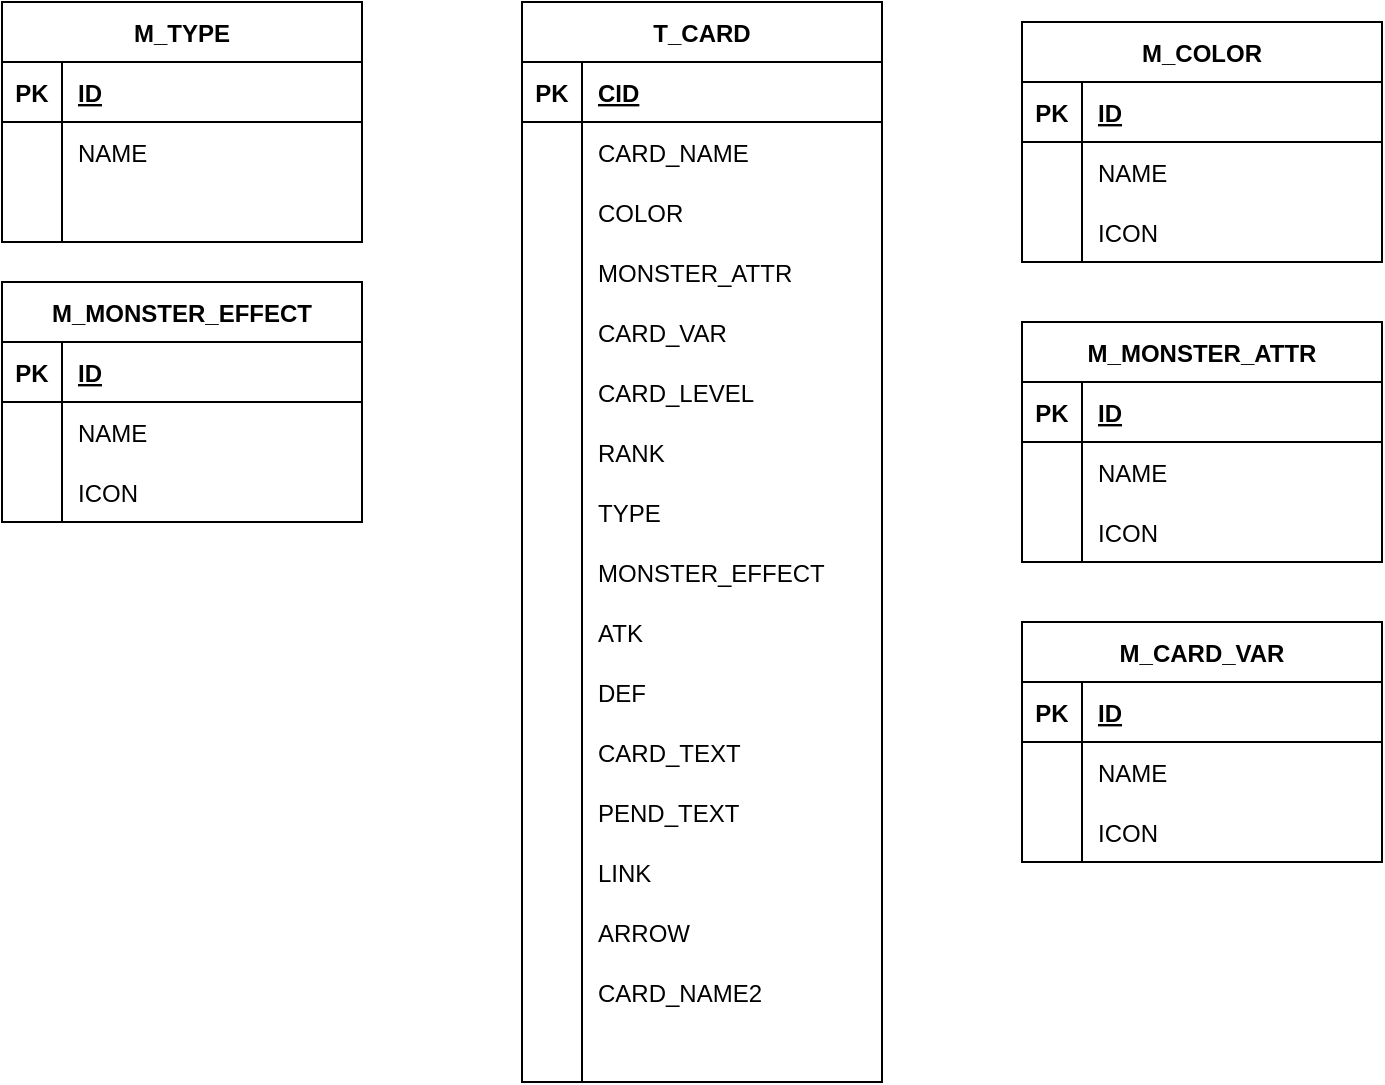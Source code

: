 <mxfile version="13.5.5" type="github">
  <diagram id="4AmQsNq8FdGpHhvC-Zwb" name="ページ1">
    <mxGraphModel dx="824" dy="885" grid="1" gridSize="10" guides="1" tooltips="1" connect="1" arrows="1" fold="1" page="1" pageScale="1" pageWidth="827" pageHeight="1169" math="0" shadow="0">
      <root>
        <mxCell id="0" />
        <mxCell id="1" parent="0" />
        <mxCell id="8kAUyr-kKLebmbYD-KWL-60" value="M_COLOR" style="shape=table;startSize=30;container=1;collapsible=1;childLayout=tableLayout;fixedRows=1;rowLines=0;fontStyle=1;align=center;resizeLast=1;" vertex="1" parent="1">
          <mxGeometry x="600" y="130" width="180" height="120" as="geometry" />
        </mxCell>
        <mxCell id="8kAUyr-kKLebmbYD-KWL-61" value="" style="shape=partialRectangle;collapsible=0;dropTarget=0;pointerEvents=0;fillColor=none;top=0;left=0;bottom=1;right=0;points=[[0,0.5],[1,0.5]];portConstraint=eastwest;" vertex="1" parent="8kAUyr-kKLebmbYD-KWL-60">
          <mxGeometry y="30" width="180" height="30" as="geometry" />
        </mxCell>
        <mxCell id="8kAUyr-kKLebmbYD-KWL-62" value="PK" style="shape=partialRectangle;connectable=0;fillColor=none;top=0;left=0;bottom=0;right=0;fontStyle=1;overflow=hidden;" vertex="1" parent="8kAUyr-kKLebmbYD-KWL-61">
          <mxGeometry width="30" height="30" as="geometry" />
        </mxCell>
        <mxCell id="8kAUyr-kKLebmbYD-KWL-63" value="ID" style="shape=partialRectangle;connectable=0;fillColor=none;top=0;left=0;bottom=0;right=0;align=left;spacingLeft=6;fontStyle=5;overflow=hidden;" vertex="1" parent="8kAUyr-kKLebmbYD-KWL-61">
          <mxGeometry x="30" width="150" height="30" as="geometry" />
        </mxCell>
        <mxCell id="8kAUyr-kKLebmbYD-KWL-64" value="" style="shape=partialRectangle;collapsible=0;dropTarget=0;pointerEvents=0;fillColor=none;top=0;left=0;bottom=0;right=0;points=[[0,0.5],[1,0.5]];portConstraint=eastwest;" vertex="1" parent="8kAUyr-kKLebmbYD-KWL-60">
          <mxGeometry y="60" width="180" height="30" as="geometry" />
        </mxCell>
        <mxCell id="8kAUyr-kKLebmbYD-KWL-65" value="" style="shape=partialRectangle;connectable=0;fillColor=none;top=0;left=0;bottom=0;right=0;editable=1;overflow=hidden;" vertex="1" parent="8kAUyr-kKLebmbYD-KWL-64">
          <mxGeometry width="30" height="30" as="geometry" />
        </mxCell>
        <mxCell id="8kAUyr-kKLebmbYD-KWL-66" value="NAME" style="shape=partialRectangle;connectable=0;fillColor=none;top=0;left=0;bottom=0;right=0;align=left;spacingLeft=6;overflow=hidden;" vertex="1" parent="8kAUyr-kKLebmbYD-KWL-64">
          <mxGeometry x="30" width="150" height="30" as="geometry" />
        </mxCell>
        <mxCell id="8kAUyr-kKLebmbYD-KWL-67" value="" style="shape=partialRectangle;collapsible=0;dropTarget=0;pointerEvents=0;fillColor=none;top=0;left=0;bottom=0;right=0;points=[[0,0.5],[1,0.5]];portConstraint=eastwest;" vertex="1" parent="8kAUyr-kKLebmbYD-KWL-60">
          <mxGeometry y="90" width="180" height="30" as="geometry" />
        </mxCell>
        <mxCell id="8kAUyr-kKLebmbYD-KWL-68" value="" style="shape=partialRectangle;connectable=0;fillColor=none;top=0;left=0;bottom=0;right=0;editable=1;overflow=hidden;" vertex="1" parent="8kAUyr-kKLebmbYD-KWL-67">
          <mxGeometry width="30" height="30" as="geometry" />
        </mxCell>
        <mxCell id="8kAUyr-kKLebmbYD-KWL-69" value="ICON" style="shape=partialRectangle;connectable=0;fillColor=none;top=0;left=0;bottom=0;right=0;align=left;spacingLeft=6;overflow=hidden;" vertex="1" parent="8kAUyr-kKLebmbYD-KWL-67">
          <mxGeometry x="30" width="150" height="30" as="geometry" />
        </mxCell>
        <mxCell id="8kAUyr-kKLebmbYD-KWL-73" value="M_MONSTER_ATTR" style="shape=table;startSize=30;container=1;collapsible=1;childLayout=tableLayout;fixedRows=1;rowLines=0;fontStyle=1;align=center;resizeLast=1;" vertex="1" parent="1">
          <mxGeometry x="600" y="280" width="180" height="120" as="geometry" />
        </mxCell>
        <mxCell id="8kAUyr-kKLebmbYD-KWL-74" value="" style="shape=partialRectangle;collapsible=0;dropTarget=0;pointerEvents=0;fillColor=none;top=0;left=0;bottom=1;right=0;points=[[0,0.5],[1,0.5]];portConstraint=eastwest;" vertex="1" parent="8kAUyr-kKLebmbYD-KWL-73">
          <mxGeometry y="30" width="180" height="30" as="geometry" />
        </mxCell>
        <mxCell id="8kAUyr-kKLebmbYD-KWL-75" value="PK" style="shape=partialRectangle;connectable=0;fillColor=none;top=0;left=0;bottom=0;right=0;fontStyle=1;overflow=hidden;" vertex="1" parent="8kAUyr-kKLebmbYD-KWL-74">
          <mxGeometry width="30" height="30" as="geometry" />
        </mxCell>
        <mxCell id="8kAUyr-kKLebmbYD-KWL-76" value="ID" style="shape=partialRectangle;connectable=0;fillColor=none;top=0;left=0;bottom=0;right=0;align=left;spacingLeft=6;fontStyle=5;overflow=hidden;" vertex="1" parent="8kAUyr-kKLebmbYD-KWL-74">
          <mxGeometry x="30" width="150" height="30" as="geometry" />
        </mxCell>
        <mxCell id="8kAUyr-kKLebmbYD-KWL-77" value="" style="shape=partialRectangle;collapsible=0;dropTarget=0;pointerEvents=0;fillColor=none;top=0;left=0;bottom=0;right=0;points=[[0,0.5],[1,0.5]];portConstraint=eastwest;" vertex="1" parent="8kAUyr-kKLebmbYD-KWL-73">
          <mxGeometry y="60" width="180" height="30" as="geometry" />
        </mxCell>
        <mxCell id="8kAUyr-kKLebmbYD-KWL-78" value="" style="shape=partialRectangle;connectable=0;fillColor=none;top=0;left=0;bottom=0;right=0;editable=1;overflow=hidden;" vertex="1" parent="8kAUyr-kKLebmbYD-KWL-77">
          <mxGeometry width="30" height="30" as="geometry" />
        </mxCell>
        <mxCell id="8kAUyr-kKLebmbYD-KWL-79" value="NAME" style="shape=partialRectangle;connectable=0;fillColor=none;top=0;left=0;bottom=0;right=0;align=left;spacingLeft=6;overflow=hidden;" vertex="1" parent="8kAUyr-kKLebmbYD-KWL-77">
          <mxGeometry x="30" width="150" height="30" as="geometry" />
        </mxCell>
        <mxCell id="8kAUyr-kKLebmbYD-KWL-80" value="" style="shape=partialRectangle;collapsible=0;dropTarget=0;pointerEvents=0;fillColor=none;top=0;left=0;bottom=0;right=0;points=[[0,0.5],[1,0.5]];portConstraint=eastwest;" vertex="1" parent="8kAUyr-kKLebmbYD-KWL-73">
          <mxGeometry y="90" width="180" height="30" as="geometry" />
        </mxCell>
        <mxCell id="8kAUyr-kKLebmbYD-KWL-81" value="" style="shape=partialRectangle;connectable=0;fillColor=none;top=0;left=0;bottom=0;right=0;editable=1;overflow=hidden;" vertex="1" parent="8kAUyr-kKLebmbYD-KWL-80">
          <mxGeometry width="30" height="30" as="geometry" />
        </mxCell>
        <mxCell id="8kAUyr-kKLebmbYD-KWL-82" value="ICON" style="shape=partialRectangle;connectable=0;fillColor=none;top=0;left=0;bottom=0;right=0;align=left;spacingLeft=6;overflow=hidden;" vertex="1" parent="8kAUyr-kKLebmbYD-KWL-80">
          <mxGeometry x="30" width="150" height="30" as="geometry" />
        </mxCell>
        <mxCell id="8kAUyr-kKLebmbYD-KWL-83" value="M_CARD_VAR" style="shape=table;startSize=30;container=1;collapsible=1;childLayout=tableLayout;fixedRows=1;rowLines=0;fontStyle=1;align=center;resizeLast=1;" vertex="1" parent="1">
          <mxGeometry x="600" y="430" width="180" height="120" as="geometry" />
        </mxCell>
        <mxCell id="8kAUyr-kKLebmbYD-KWL-84" value="" style="shape=partialRectangle;collapsible=0;dropTarget=0;pointerEvents=0;fillColor=none;top=0;left=0;bottom=1;right=0;points=[[0,0.5],[1,0.5]];portConstraint=eastwest;" vertex="1" parent="8kAUyr-kKLebmbYD-KWL-83">
          <mxGeometry y="30" width="180" height="30" as="geometry" />
        </mxCell>
        <mxCell id="8kAUyr-kKLebmbYD-KWL-85" value="PK" style="shape=partialRectangle;connectable=0;fillColor=none;top=0;left=0;bottom=0;right=0;fontStyle=1;overflow=hidden;" vertex="1" parent="8kAUyr-kKLebmbYD-KWL-84">
          <mxGeometry width="30" height="30" as="geometry" />
        </mxCell>
        <mxCell id="8kAUyr-kKLebmbYD-KWL-86" value="ID" style="shape=partialRectangle;connectable=0;fillColor=none;top=0;left=0;bottom=0;right=0;align=left;spacingLeft=6;fontStyle=5;overflow=hidden;" vertex="1" parent="8kAUyr-kKLebmbYD-KWL-84">
          <mxGeometry x="30" width="150" height="30" as="geometry" />
        </mxCell>
        <mxCell id="8kAUyr-kKLebmbYD-KWL-87" value="" style="shape=partialRectangle;collapsible=0;dropTarget=0;pointerEvents=0;fillColor=none;top=0;left=0;bottom=0;right=0;points=[[0,0.5],[1,0.5]];portConstraint=eastwest;" vertex="1" parent="8kAUyr-kKLebmbYD-KWL-83">
          <mxGeometry y="60" width="180" height="30" as="geometry" />
        </mxCell>
        <mxCell id="8kAUyr-kKLebmbYD-KWL-88" value="" style="shape=partialRectangle;connectable=0;fillColor=none;top=0;left=0;bottom=0;right=0;editable=1;overflow=hidden;" vertex="1" parent="8kAUyr-kKLebmbYD-KWL-87">
          <mxGeometry width="30" height="30" as="geometry" />
        </mxCell>
        <mxCell id="8kAUyr-kKLebmbYD-KWL-89" value="NAME" style="shape=partialRectangle;connectable=0;fillColor=none;top=0;left=0;bottom=0;right=0;align=left;spacingLeft=6;overflow=hidden;" vertex="1" parent="8kAUyr-kKLebmbYD-KWL-87">
          <mxGeometry x="30" width="150" height="30" as="geometry" />
        </mxCell>
        <mxCell id="8kAUyr-kKLebmbYD-KWL-90" value="" style="shape=partialRectangle;collapsible=0;dropTarget=0;pointerEvents=0;fillColor=none;top=0;left=0;bottom=0;right=0;points=[[0,0.5],[1,0.5]];portConstraint=eastwest;" vertex="1" parent="8kAUyr-kKLebmbYD-KWL-83">
          <mxGeometry y="90" width="180" height="30" as="geometry" />
        </mxCell>
        <mxCell id="8kAUyr-kKLebmbYD-KWL-91" value="" style="shape=partialRectangle;connectable=0;fillColor=none;top=0;left=0;bottom=0;right=0;editable=1;overflow=hidden;" vertex="1" parent="8kAUyr-kKLebmbYD-KWL-90">
          <mxGeometry width="30" height="30" as="geometry" />
        </mxCell>
        <mxCell id="8kAUyr-kKLebmbYD-KWL-92" value="ICON" style="shape=partialRectangle;connectable=0;fillColor=none;top=0;left=0;bottom=0;right=0;align=left;spacingLeft=6;overflow=hidden;" vertex="1" parent="8kAUyr-kKLebmbYD-KWL-90">
          <mxGeometry x="30" width="150" height="30" as="geometry" />
        </mxCell>
        <mxCell id="8kAUyr-kKLebmbYD-KWL-93" value="M_TYPE" style="shape=table;startSize=30;container=1;collapsible=1;childLayout=tableLayout;fixedRows=1;rowLines=0;fontStyle=1;align=center;resizeLast=1;" vertex="1" parent="1">
          <mxGeometry x="90" y="120" width="180" height="120" as="geometry" />
        </mxCell>
        <mxCell id="8kAUyr-kKLebmbYD-KWL-94" value="" style="shape=partialRectangle;collapsible=0;dropTarget=0;pointerEvents=0;fillColor=none;top=0;left=0;bottom=1;right=0;points=[[0,0.5],[1,0.5]];portConstraint=eastwest;" vertex="1" parent="8kAUyr-kKLebmbYD-KWL-93">
          <mxGeometry y="30" width="180" height="30" as="geometry" />
        </mxCell>
        <mxCell id="8kAUyr-kKLebmbYD-KWL-95" value="PK" style="shape=partialRectangle;connectable=0;fillColor=none;top=0;left=0;bottom=0;right=0;fontStyle=1;overflow=hidden;" vertex="1" parent="8kAUyr-kKLebmbYD-KWL-94">
          <mxGeometry width="30" height="30" as="geometry" />
        </mxCell>
        <mxCell id="8kAUyr-kKLebmbYD-KWL-96" value="ID" style="shape=partialRectangle;connectable=0;fillColor=none;top=0;left=0;bottom=0;right=0;align=left;spacingLeft=6;fontStyle=5;overflow=hidden;" vertex="1" parent="8kAUyr-kKLebmbYD-KWL-94">
          <mxGeometry x="30" width="150" height="30" as="geometry" />
        </mxCell>
        <mxCell id="8kAUyr-kKLebmbYD-KWL-97" value="" style="shape=partialRectangle;collapsible=0;dropTarget=0;pointerEvents=0;fillColor=none;top=0;left=0;bottom=0;right=0;points=[[0,0.5],[1,0.5]];portConstraint=eastwest;" vertex="1" parent="8kAUyr-kKLebmbYD-KWL-93">
          <mxGeometry y="60" width="180" height="30" as="geometry" />
        </mxCell>
        <mxCell id="8kAUyr-kKLebmbYD-KWL-98" value="" style="shape=partialRectangle;connectable=0;fillColor=none;top=0;left=0;bottom=0;right=0;editable=1;overflow=hidden;" vertex="1" parent="8kAUyr-kKLebmbYD-KWL-97">
          <mxGeometry width="30" height="30" as="geometry" />
        </mxCell>
        <mxCell id="8kAUyr-kKLebmbYD-KWL-99" value="NAME" style="shape=partialRectangle;connectable=0;fillColor=none;top=0;left=0;bottom=0;right=0;align=left;spacingLeft=6;overflow=hidden;" vertex="1" parent="8kAUyr-kKLebmbYD-KWL-97">
          <mxGeometry x="30" width="150" height="30" as="geometry" />
        </mxCell>
        <mxCell id="8kAUyr-kKLebmbYD-KWL-100" value="" style="shape=partialRectangle;collapsible=0;dropTarget=0;pointerEvents=0;fillColor=none;top=0;left=0;bottom=0;right=0;points=[[0,0.5],[1,0.5]];portConstraint=eastwest;" vertex="1" parent="8kAUyr-kKLebmbYD-KWL-93">
          <mxGeometry y="90" width="180" height="30" as="geometry" />
        </mxCell>
        <mxCell id="8kAUyr-kKLebmbYD-KWL-101" value="" style="shape=partialRectangle;connectable=0;fillColor=none;top=0;left=0;bottom=0;right=0;editable=1;overflow=hidden;" vertex="1" parent="8kAUyr-kKLebmbYD-KWL-100">
          <mxGeometry width="30" height="30" as="geometry" />
        </mxCell>
        <mxCell id="8kAUyr-kKLebmbYD-KWL-102" value="" style="shape=partialRectangle;connectable=0;fillColor=none;top=0;left=0;bottom=0;right=0;align=left;spacingLeft=6;overflow=hidden;" vertex="1" parent="8kAUyr-kKLebmbYD-KWL-100">
          <mxGeometry x="30" width="150" height="30" as="geometry" />
        </mxCell>
        <mxCell id="8kAUyr-kKLebmbYD-KWL-103" value="M_MONSTER_EFFECT" style="shape=table;startSize=30;container=1;collapsible=1;childLayout=tableLayout;fixedRows=1;rowLines=0;fontStyle=1;align=center;resizeLast=1;" vertex="1" parent="1">
          <mxGeometry x="90" y="260" width="180" height="120" as="geometry" />
        </mxCell>
        <mxCell id="8kAUyr-kKLebmbYD-KWL-104" value="" style="shape=partialRectangle;collapsible=0;dropTarget=0;pointerEvents=0;fillColor=none;top=0;left=0;bottom=1;right=0;points=[[0,0.5],[1,0.5]];portConstraint=eastwest;" vertex="1" parent="8kAUyr-kKLebmbYD-KWL-103">
          <mxGeometry y="30" width="180" height="30" as="geometry" />
        </mxCell>
        <mxCell id="8kAUyr-kKLebmbYD-KWL-105" value="PK" style="shape=partialRectangle;connectable=0;fillColor=none;top=0;left=0;bottom=0;right=0;fontStyle=1;overflow=hidden;" vertex="1" parent="8kAUyr-kKLebmbYD-KWL-104">
          <mxGeometry width="30" height="30" as="geometry" />
        </mxCell>
        <mxCell id="8kAUyr-kKLebmbYD-KWL-106" value="ID" style="shape=partialRectangle;connectable=0;fillColor=none;top=0;left=0;bottom=0;right=0;align=left;spacingLeft=6;fontStyle=5;overflow=hidden;" vertex="1" parent="8kAUyr-kKLebmbYD-KWL-104">
          <mxGeometry x="30" width="150" height="30" as="geometry" />
        </mxCell>
        <mxCell id="8kAUyr-kKLebmbYD-KWL-107" value="" style="shape=partialRectangle;collapsible=0;dropTarget=0;pointerEvents=0;fillColor=none;top=0;left=0;bottom=0;right=0;points=[[0,0.5],[1,0.5]];portConstraint=eastwest;" vertex="1" parent="8kAUyr-kKLebmbYD-KWL-103">
          <mxGeometry y="60" width="180" height="30" as="geometry" />
        </mxCell>
        <mxCell id="8kAUyr-kKLebmbYD-KWL-108" value="" style="shape=partialRectangle;connectable=0;fillColor=none;top=0;left=0;bottom=0;right=0;editable=1;overflow=hidden;" vertex="1" parent="8kAUyr-kKLebmbYD-KWL-107">
          <mxGeometry width="30" height="30" as="geometry" />
        </mxCell>
        <mxCell id="8kAUyr-kKLebmbYD-KWL-109" value="NAME" style="shape=partialRectangle;connectable=0;fillColor=none;top=0;left=0;bottom=0;right=0;align=left;spacingLeft=6;overflow=hidden;" vertex="1" parent="8kAUyr-kKLebmbYD-KWL-107">
          <mxGeometry x="30" width="150" height="30" as="geometry" />
        </mxCell>
        <mxCell id="8kAUyr-kKLebmbYD-KWL-110" value="" style="shape=partialRectangle;collapsible=0;dropTarget=0;pointerEvents=0;fillColor=none;top=0;left=0;bottom=0;right=0;points=[[0,0.5],[1,0.5]];portConstraint=eastwest;" vertex="1" parent="8kAUyr-kKLebmbYD-KWL-103">
          <mxGeometry y="90" width="180" height="30" as="geometry" />
        </mxCell>
        <mxCell id="8kAUyr-kKLebmbYD-KWL-111" value="" style="shape=partialRectangle;connectable=0;fillColor=none;top=0;left=0;bottom=0;right=0;editable=1;overflow=hidden;" vertex="1" parent="8kAUyr-kKLebmbYD-KWL-110">
          <mxGeometry width="30" height="30" as="geometry" />
        </mxCell>
        <mxCell id="8kAUyr-kKLebmbYD-KWL-112" value="ICON" style="shape=partialRectangle;connectable=0;fillColor=none;top=0;left=0;bottom=0;right=0;align=left;spacingLeft=6;overflow=hidden;" vertex="1" parent="8kAUyr-kKLebmbYD-KWL-110">
          <mxGeometry x="30" width="150" height="30" as="geometry" />
        </mxCell>
        <mxCell id="8kAUyr-kKLebmbYD-KWL-1" value="T_CARD" style="shape=table;startSize=30;container=1;collapsible=1;childLayout=tableLayout;fixedRows=1;rowLines=0;fontStyle=1;align=center;resizeLast=1;" vertex="1" parent="1">
          <mxGeometry x="350" y="120" width="180" height="540" as="geometry" />
        </mxCell>
        <mxCell id="8kAUyr-kKLebmbYD-KWL-2" value="" style="shape=partialRectangle;collapsible=0;dropTarget=0;pointerEvents=0;fillColor=none;top=0;left=0;bottom=1;right=0;points=[[0,0.5],[1,0.5]];portConstraint=eastwest;" vertex="1" parent="8kAUyr-kKLebmbYD-KWL-1">
          <mxGeometry y="30" width="180" height="30" as="geometry" />
        </mxCell>
        <mxCell id="8kAUyr-kKLebmbYD-KWL-3" value="PK" style="shape=partialRectangle;connectable=0;fillColor=none;top=0;left=0;bottom=0;right=0;fontStyle=1;overflow=hidden;" vertex="1" parent="8kAUyr-kKLebmbYD-KWL-2">
          <mxGeometry width="30" height="30" as="geometry" />
        </mxCell>
        <mxCell id="8kAUyr-kKLebmbYD-KWL-4" value="CID" style="shape=partialRectangle;connectable=0;fillColor=none;top=0;left=0;bottom=0;right=0;align=left;spacingLeft=6;fontStyle=5;overflow=hidden;" vertex="1" parent="8kAUyr-kKLebmbYD-KWL-2">
          <mxGeometry x="30" width="150" height="30" as="geometry" />
        </mxCell>
        <mxCell id="8kAUyr-kKLebmbYD-KWL-5" value="" style="shape=partialRectangle;collapsible=0;dropTarget=0;pointerEvents=0;fillColor=none;top=0;left=0;bottom=0;right=0;points=[[0,0.5],[1,0.5]];portConstraint=eastwest;" vertex="1" parent="8kAUyr-kKLebmbYD-KWL-1">
          <mxGeometry y="60" width="180" height="30" as="geometry" />
        </mxCell>
        <mxCell id="8kAUyr-kKLebmbYD-KWL-6" value="" style="shape=partialRectangle;connectable=0;fillColor=none;top=0;left=0;bottom=0;right=0;editable=1;overflow=hidden;" vertex="1" parent="8kAUyr-kKLebmbYD-KWL-5">
          <mxGeometry width="30" height="30" as="geometry" />
        </mxCell>
        <mxCell id="8kAUyr-kKLebmbYD-KWL-7" value="CARD_NAME" style="shape=partialRectangle;connectable=0;fillColor=none;top=0;left=0;bottom=0;right=0;align=left;spacingLeft=6;overflow=hidden;" vertex="1" parent="8kAUyr-kKLebmbYD-KWL-5">
          <mxGeometry x="30" width="150" height="30" as="geometry" />
        </mxCell>
        <mxCell id="8kAUyr-kKLebmbYD-KWL-8" value="" style="shape=partialRectangle;collapsible=0;dropTarget=0;pointerEvents=0;fillColor=none;top=0;left=0;bottom=0;right=0;points=[[0,0.5],[1,0.5]];portConstraint=eastwest;" vertex="1" parent="8kAUyr-kKLebmbYD-KWL-1">
          <mxGeometry y="90" width="180" height="30" as="geometry" />
        </mxCell>
        <mxCell id="8kAUyr-kKLebmbYD-KWL-9" value="" style="shape=partialRectangle;connectable=0;fillColor=none;top=0;left=0;bottom=0;right=0;editable=1;overflow=hidden;" vertex="1" parent="8kAUyr-kKLebmbYD-KWL-8">
          <mxGeometry width="30" height="30" as="geometry" />
        </mxCell>
        <mxCell id="8kAUyr-kKLebmbYD-KWL-10" value="COLOR" style="shape=partialRectangle;connectable=0;fillColor=none;top=0;left=0;bottom=0;right=0;align=left;spacingLeft=6;overflow=hidden;" vertex="1" parent="8kAUyr-kKLebmbYD-KWL-8">
          <mxGeometry x="30" width="150" height="30" as="geometry" />
        </mxCell>
        <mxCell id="8kAUyr-kKLebmbYD-KWL-14" value="" style="shape=partialRectangle;collapsible=0;dropTarget=0;pointerEvents=0;fillColor=none;top=0;left=0;bottom=0;right=0;points=[[0,0.5],[1,0.5]];portConstraint=eastwest;" vertex="1" parent="8kAUyr-kKLebmbYD-KWL-1">
          <mxGeometry y="120" width="180" height="30" as="geometry" />
        </mxCell>
        <mxCell id="8kAUyr-kKLebmbYD-KWL-15" value="" style="shape=partialRectangle;connectable=0;fillColor=none;top=0;left=0;bottom=0;right=0;editable=1;overflow=hidden;" vertex="1" parent="8kAUyr-kKLebmbYD-KWL-14">
          <mxGeometry width="30" height="30" as="geometry" />
        </mxCell>
        <mxCell id="8kAUyr-kKLebmbYD-KWL-16" value="MONSTER_ATTR" style="shape=partialRectangle;connectable=0;fillColor=none;top=0;left=0;bottom=0;right=0;align=left;spacingLeft=6;overflow=hidden;" vertex="1" parent="8kAUyr-kKLebmbYD-KWL-14">
          <mxGeometry x="30" width="150" height="30" as="geometry" />
        </mxCell>
        <mxCell id="8kAUyr-kKLebmbYD-KWL-11" value="" style="shape=partialRectangle;collapsible=0;dropTarget=0;pointerEvents=0;fillColor=none;top=0;left=0;bottom=0;right=0;points=[[0,0.5],[1,0.5]];portConstraint=eastwest;" vertex="1" parent="8kAUyr-kKLebmbYD-KWL-1">
          <mxGeometry y="150" width="180" height="30" as="geometry" />
        </mxCell>
        <mxCell id="8kAUyr-kKLebmbYD-KWL-12" value="" style="shape=partialRectangle;connectable=0;fillColor=none;top=0;left=0;bottom=0;right=0;editable=1;overflow=hidden;" vertex="1" parent="8kAUyr-kKLebmbYD-KWL-11">
          <mxGeometry width="30" height="30" as="geometry" />
        </mxCell>
        <mxCell id="8kAUyr-kKLebmbYD-KWL-13" value="CARD_VAR" style="shape=partialRectangle;connectable=0;fillColor=none;top=0;left=0;bottom=0;right=0;align=left;spacingLeft=6;overflow=hidden;" vertex="1" parent="8kAUyr-kKLebmbYD-KWL-11">
          <mxGeometry x="30" width="150" height="30" as="geometry" />
        </mxCell>
        <mxCell id="8kAUyr-kKLebmbYD-KWL-17" value="" style="shape=partialRectangle;collapsible=0;dropTarget=0;pointerEvents=0;fillColor=none;top=0;left=0;bottom=0;right=0;points=[[0,0.5],[1,0.5]];portConstraint=eastwest;" vertex="1" parent="8kAUyr-kKLebmbYD-KWL-1">
          <mxGeometry y="180" width="180" height="30" as="geometry" />
        </mxCell>
        <mxCell id="8kAUyr-kKLebmbYD-KWL-18" value="" style="shape=partialRectangle;connectable=0;fillColor=none;top=0;left=0;bottom=0;right=0;editable=1;overflow=hidden;" vertex="1" parent="8kAUyr-kKLebmbYD-KWL-17">
          <mxGeometry width="30" height="30" as="geometry" />
        </mxCell>
        <mxCell id="8kAUyr-kKLebmbYD-KWL-19" value="CARD_LEVEL" style="shape=partialRectangle;connectable=0;fillColor=none;top=0;left=0;bottom=0;right=0;align=left;spacingLeft=6;overflow=hidden;" vertex="1" parent="8kAUyr-kKLebmbYD-KWL-17">
          <mxGeometry x="30" width="150" height="30" as="geometry" />
        </mxCell>
        <mxCell id="8kAUyr-kKLebmbYD-KWL-20" value="" style="shape=partialRectangle;collapsible=0;dropTarget=0;pointerEvents=0;fillColor=none;top=0;left=0;bottom=0;right=0;points=[[0,0.5],[1,0.5]];portConstraint=eastwest;" vertex="1" parent="8kAUyr-kKLebmbYD-KWL-1">
          <mxGeometry y="210" width="180" height="30" as="geometry" />
        </mxCell>
        <mxCell id="8kAUyr-kKLebmbYD-KWL-21" value="" style="shape=partialRectangle;connectable=0;fillColor=none;top=0;left=0;bottom=0;right=0;editable=1;overflow=hidden;" vertex="1" parent="8kAUyr-kKLebmbYD-KWL-20">
          <mxGeometry width="30" height="30" as="geometry" />
        </mxCell>
        <mxCell id="8kAUyr-kKLebmbYD-KWL-22" value="RANK" style="shape=partialRectangle;connectable=0;fillColor=none;top=0;left=0;bottom=0;right=0;align=left;spacingLeft=6;overflow=hidden;" vertex="1" parent="8kAUyr-kKLebmbYD-KWL-20">
          <mxGeometry x="30" width="150" height="30" as="geometry" />
        </mxCell>
        <mxCell id="8kAUyr-kKLebmbYD-KWL-23" value="" style="shape=partialRectangle;collapsible=0;dropTarget=0;pointerEvents=0;fillColor=none;top=0;left=0;bottom=0;right=0;points=[[0,0.5],[1,0.5]];portConstraint=eastwest;" vertex="1" parent="8kAUyr-kKLebmbYD-KWL-1">
          <mxGeometry y="240" width="180" height="30" as="geometry" />
        </mxCell>
        <mxCell id="8kAUyr-kKLebmbYD-KWL-24" value="" style="shape=partialRectangle;connectable=0;fillColor=none;top=0;left=0;bottom=0;right=0;editable=1;overflow=hidden;" vertex="1" parent="8kAUyr-kKLebmbYD-KWL-23">
          <mxGeometry width="30" height="30" as="geometry" />
        </mxCell>
        <mxCell id="8kAUyr-kKLebmbYD-KWL-25" value="TYPE" style="shape=partialRectangle;connectable=0;fillColor=none;top=0;left=0;bottom=0;right=0;align=left;spacingLeft=6;overflow=hidden;" vertex="1" parent="8kAUyr-kKLebmbYD-KWL-23">
          <mxGeometry x="30" width="150" height="30" as="geometry" />
        </mxCell>
        <mxCell id="8kAUyr-kKLebmbYD-KWL-26" value="" style="shape=partialRectangle;collapsible=0;dropTarget=0;pointerEvents=0;fillColor=none;top=0;left=0;bottom=0;right=0;points=[[0,0.5],[1,0.5]];portConstraint=eastwest;" vertex="1" parent="8kAUyr-kKLebmbYD-KWL-1">
          <mxGeometry y="270" width="180" height="30" as="geometry" />
        </mxCell>
        <mxCell id="8kAUyr-kKLebmbYD-KWL-27" value="" style="shape=partialRectangle;connectable=0;fillColor=none;top=0;left=0;bottom=0;right=0;editable=1;overflow=hidden;" vertex="1" parent="8kAUyr-kKLebmbYD-KWL-26">
          <mxGeometry width="30" height="30" as="geometry" />
        </mxCell>
        <mxCell id="8kAUyr-kKLebmbYD-KWL-28" value="MONSTER_EFFECT" style="shape=partialRectangle;connectable=0;fillColor=none;top=0;left=0;bottom=0;right=0;align=left;spacingLeft=6;overflow=hidden;" vertex="1" parent="8kAUyr-kKLebmbYD-KWL-26">
          <mxGeometry x="30" width="150" height="30" as="geometry" />
        </mxCell>
        <mxCell id="8kAUyr-kKLebmbYD-KWL-29" value="" style="shape=partialRectangle;collapsible=0;dropTarget=0;pointerEvents=0;fillColor=none;top=0;left=0;bottom=0;right=0;points=[[0,0.5],[1,0.5]];portConstraint=eastwest;" vertex="1" parent="8kAUyr-kKLebmbYD-KWL-1">
          <mxGeometry y="300" width="180" height="30" as="geometry" />
        </mxCell>
        <mxCell id="8kAUyr-kKLebmbYD-KWL-30" value="" style="shape=partialRectangle;connectable=0;fillColor=none;top=0;left=0;bottom=0;right=0;editable=1;overflow=hidden;" vertex="1" parent="8kAUyr-kKLebmbYD-KWL-29">
          <mxGeometry width="30" height="30" as="geometry" />
        </mxCell>
        <mxCell id="8kAUyr-kKLebmbYD-KWL-31" value="ATK" style="shape=partialRectangle;connectable=0;fillColor=none;top=0;left=0;bottom=0;right=0;align=left;spacingLeft=6;overflow=hidden;" vertex="1" parent="8kAUyr-kKLebmbYD-KWL-29">
          <mxGeometry x="30" width="150" height="30" as="geometry" />
        </mxCell>
        <mxCell id="8kAUyr-kKLebmbYD-KWL-32" value="" style="shape=partialRectangle;collapsible=0;dropTarget=0;pointerEvents=0;fillColor=none;top=0;left=0;bottom=0;right=0;points=[[0,0.5],[1,0.5]];portConstraint=eastwest;" vertex="1" parent="8kAUyr-kKLebmbYD-KWL-1">
          <mxGeometry y="330" width="180" height="30" as="geometry" />
        </mxCell>
        <mxCell id="8kAUyr-kKLebmbYD-KWL-33" value="" style="shape=partialRectangle;connectable=0;fillColor=none;top=0;left=0;bottom=0;right=0;editable=1;overflow=hidden;" vertex="1" parent="8kAUyr-kKLebmbYD-KWL-32">
          <mxGeometry width="30" height="30" as="geometry" />
        </mxCell>
        <mxCell id="8kAUyr-kKLebmbYD-KWL-34" value="DEF" style="shape=partialRectangle;connectable=0;fillColor=none;top=0;left=0;bottom=0;right=0;align=left;spacingLeft=6;overflow=hidden;" vertex="1" parent="8kAUyr-kKLebmbYD-KWL-32">
          <mxGeometry x="30" width="150" height="30" as="geometry" />
        </mxCell>
        <mxCell id="8kAUyr-kKLebmbYD-KWL-35" value="" style="shape=partialRectangle;collapsible=0;dropTarget=0;pointerEvents=0;fillColor=none;top=0;left=0;bottom=0;right=0;points=[[0,0.5],[1,0.5]];portConstraint=eastwest;" vertex="1" parent="8kAUyr-kKLebmbYD-KWL-1">
          <mxGeometry y="360" width="180" height="30" as="geometry" />
        </mxCell>
        <mxCell id="8kAUyr-kKLebmbYD-KWL-36" value="" style="shape=partialRectangle;connectable=0;fillColor=none;top=0;left=0;bottom=0;right=0;editable=1;overflow=hidden;" vertex="1" parent="8kAUyr-kKLebmbYD-KWL-35">
          <mxGeometry width="30" height="30" as="geometry" />
        </mxCell>
        <mxCell id="8kAUyr-kKLebmbYD-KWL-37" value="CARD_TEXT" style="shape=partialRectangle;connectable=0;fillColor=none;top=0;left=0;bottom=0;right=0;align=left;spacingLeft=6;overflow=hidden;" vertex="1" parent="8kAUyr-kKLebmbYD-KWL-35">
          <mxGeometry x="30" width="150" height="30" as="geometry" />
        </mxCell>
        <mxCell id="8kAUyr-kKLebmbYD-KWL-38" value="" style="shape=partialRectangle;collapsible=0;dropTarget=0;pointerEvents=0;fillColor=none;top=0;left=0;bottom=0;right=0;points=[[0,0.5],[1,0.5]];portConstraint=eastwest;" vertex="1" parent="8kAUyr-kKLebmbYD-KWL-1">
          <mxGeometry y="390" width="180" height="30" as="geometry" />
        </mxCell>
        <mxCell id="8kAUyr-kKLebmbYD-KWL-39" value="" style="shape=partialRectangle;connectable=0;fillColor=none;top=0;left=0;bottom=0;right=0;editable=1;overflow=hidden;" vertex="1" parent="8kAUyr-kKLebmbYD-KWL-38">
          <mxGeometry width="30" height="30" as="geometry" />
        </mxCell>
        <mxCell id="8kAUyr-kKLebmbYD-KWL-40" value="PEND_TEXT" style="shape=partialRectangle;connectable=0;fillColor=none;top=0;left=0;bottom=0;right=0;align=left;spacingLeft=6;overflow=hidden;" vertex="1" parent="8kAUyr-kKLebmbYD-KWL-38">
          <mxGeometry x="30" width="150" height="30" as="geometry" />
        </mxCell>
        <mxCell id="8kAUyr-kKLebmbYD-KWL-41" value="" style="shape=partialRectangle;collapsible=0;dropTarget=0;pointerEvents=0;fillColor=none;top=0;left=0;bottom=0;right=0;points=[[0,0.5],[1,0.5]];portConstraint=eastwest;" vertex="1" parent="8kAUyr-kKLebmbYD-KWL-1">
          <mxGeometry y="420" width="180" height="30" as="geometry" />
        </mxCell>
        <mxCell id="8kAUyr-kKLebmbYD-KWL-42" value="" style="shape=partialRectangle;connectable=0;fillColor=none;top=0;left=0;bottom=0;right=0;editable=1;overflow=hidden;" vertex="1" parent="8kAUyr-kKLebmbYD-KWL-41">
          <mxGeometry width="30" height="30" as="geometry" />
        </mxCell>
        <mxCell id="8kAUyr-kKLebmbYD-KWL-43" value="LINK" style="shape=partialRectangle;connectable=0;fillColor=none;top=0;left=0;bottom=0;right=0;align=left;spacingLeft=6;overflow=hidden;" vertex="1" parent="8kAUyr-kKLebmbYD-KWL-41">
          <mxGeometry x="30" width="150" height="30" as="geometry" />
        </mxCell>
        <mxCell id="8kAUyr-kKLebmbYD-KWL-44" value="" style="shape=partialRectangle;collapsible=0;dropTarget=0;pointerEvents=0;fillColor=none;top=0;left=0;bottom=0;right=0;points=[[0,0.5],[1,0.5]];portConstraint=eastwest;" vertex="1" parent="8kAUyr-kKLebmbYD-KWL-1">
          <mxGeometry y="450" width="180" height="30" as="geometry" />
        </mxCell>
        <mxCell id="8kAUyr-kKLebmbYD-KWL-45" value="" style="shape=partialRectangle;connectable=0;fillColor=none;top=0;left=0;bottom=0;right=0;editable=1;overflow=hidden;" vertex="1" parent="8kAUyr-kKLebmbYD-KWL-44">
          <mxGeometry width="30" height="30" as="geometry" />
        </mxCell>
        <mxCell id="8kAUyr-kKLebmbYD-KWL-46" value="ARROW" style="shape=partialRectangle;connectable=0;fillColor=none;top=0;left=0;bottom=0;right=0;align=left;spacingLeft=6;overflow=hidden;" vertex="1" parent="8kAUyr-kKLebmbYD-KWL-44">
          <mxGeometry x="30" width="150" height="30" as="geometry" />
        </mxCell>
        <mxCell id="8kAUyr-kKLebmbYD-KWL-47" value="" style="shape=partialRectangle;collapsible=0;dropTarget=0;pointerEvents=0;fillColor=none;top=0;left=0;bottom=0;right=0;points=[[0,0.5],[1,0.5]];portConstraint=eastwest;" vertex="1" parent="8kAUyr-kKLebmbYD-KWL-1">
          <mxGeometry y="480" width="180" height="30" as="geometry" />
        </mxCell>
        <mxCell id="8kAUyr-kKLebmbYD-KWL-48" value="" style="shape=partialRectangle;connectable=0;fillColor=none;top=0;left=0;bottom=0;right=0;editable=1;overflow=hidden;" vertex="1" parent="8kAUyr-kKLebmbYD-KWL-47">
          <mxGeometry width="30" height="30" as="geometry" />
        </mxCell>
        <mxCell id="8kAUyr-kKLebmbYD-KWL-49" value="CARD_NAME2" style="shape=partialRectangle;connectable=0;fillColor=none;top=0;left=0;bottom=0;right=0;align=left;spacingLeft=6;overflow=hidden;" vertex="1" parent="8kAUyr-kKLebmbYD-KWL-47">
          <mxGeometry x="30" width="150" height="30" as="geometry" />
        </mxCell>
        <mxCell id="8kAUyr-kKLebmbYD-KWL-57" value="" style="shape=partialRectangle;collapsible=0;dropTarget=0;pointerEvents=0;fillColor=none;top=0;left=0;bottom=0;right=0;points=[[0,0.5],[1,0.5]];portConstraint=eastwest;" vertex="1" parent="8kAUyr-kKLebmbYD-KWL-1">
          <mxGeometry y="510" width="180" height="30" as="geometry" />
        </mxCell>
        <mxCell id="8kAUyr-kKLebmbYD-KWL-58" value="" style="shape=partialRectangle;connectable=0;fillColor=none;top=0;left=0;bottom=0;right=0;editable=1;overflow=hidden;" vertex="1" parent="8kAUyr-kKLebmbYD-KWL-57">
          <mxGeometry width="30" height="30" as="geometry" />
        </mxCell>
        <mxCell id="8kAUyr-kKLebmbYD-KWL-59" value="" style="shape=partialRectangle;connectable=0;fillColor=none;top=0;left=0;bottom=0;right=0;align=left;spacingLeft=6;overflow=hidden;" vertex="1" parent="8kAUyr-kKLebmbYD-KWL-57">
          <mxGeometry x="30" width="150" height="30" as="geometry" />
        </mxCell>
      </root>
    </mxGraphModel>
  </diagram>
</mxfile>
